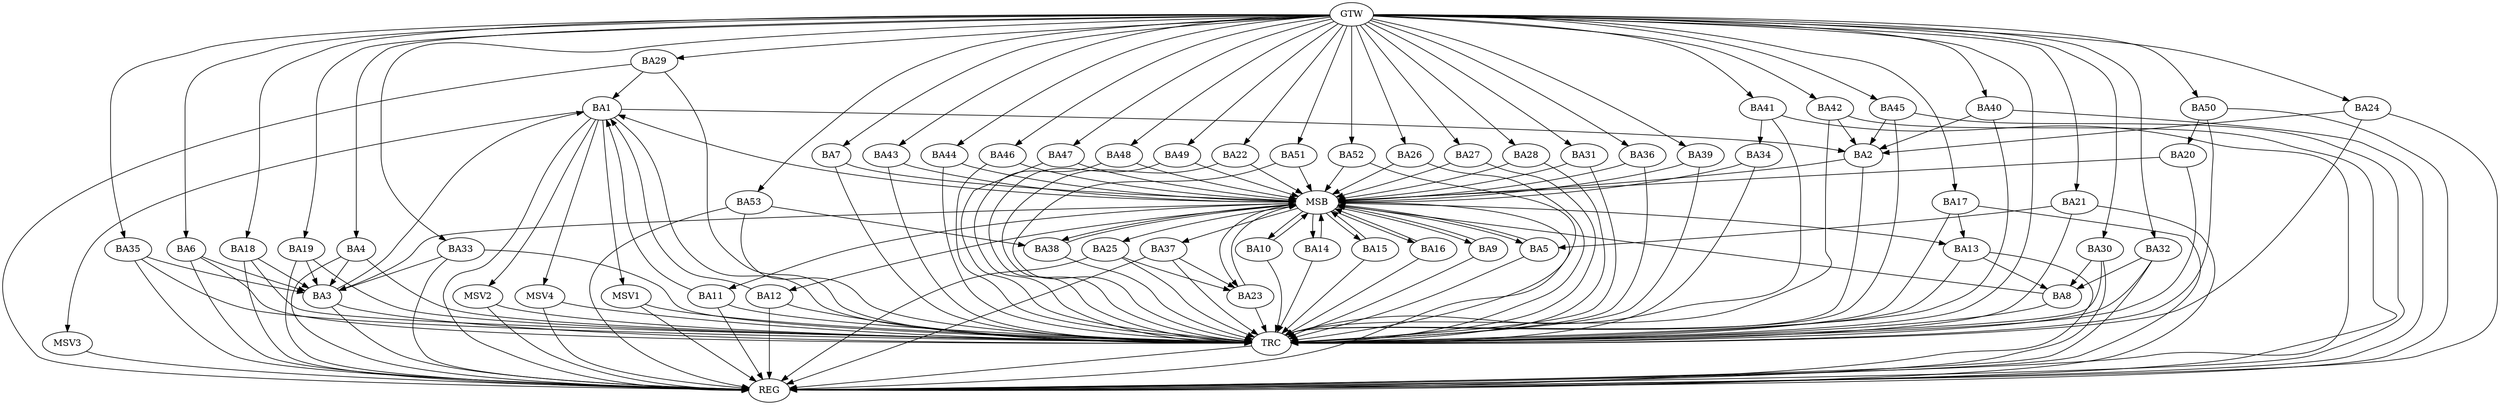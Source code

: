 strict digraph G {
  BA1 [ label="BA1" ];
  BA2 [ label="BA2" ];
  BA3 [ label="BA3" ];
  BA4 [ label="BA4" ];
  BA5 [ label="BA5" ];
  BA6 [ label="BA6" ];
  BA7 [ label="BA7" ];
  BA8 [ label="BA8" ];
  BA9 [ label="BA9" ];
  BA10 [ label="BA10" ];
  BA11 [ label="BA11" ];
  BA12 [ label="BA12" ];
  BA13 [ label="BA13" ];
  BA14 [ label="BA14" ];
  BA15 [ label="BA15" ];
  BA16 [ label="BA16" ];
  BA17 [ label="BA17" ];
  BA18 [ label="BA18" ];
  BA19 [ label="BA19" ];
  BA20 [ label="BA20" ];
  BA21 [ label="BA21" ];
  BA22 [ label="BA22" ];
  BA23 [ label="BA23" ];
  BA24 [ label="BA24" ];
  BA25 [ label="BA25" ];
  BA26 [ label="BA26" ];
  BA27 [ label="BA27" ];
  BA28 [ label="BA28" ];
  BA29 [ label="BA29" ];
  BA30 [ label="BA30" ];
  BA31 [ label="BA31" ];
  BA32 [ label="BA32" ];
  BA33 [ label="BA33" ];
  BA34 [ label="BA34" ];
  BA35 [ label="BA35" ];
  BA36 [ label="BA36" ];
  BA37 [ label="BA37" ];
  BA38 [ label="BA38" ];
  BA39 [ label="BA39" ];
  BA40 [ label="BA40" ];
  BA41 [ label="BA41" ];
  BA42 [ label="BA42" ];
  BA43 [ label="BA43" ];
  BA44 [ label="BA44" ];
  BA45 [ label="BA45" ];
  BA46 [ label="BA46" ];
  BA47 [ label="BA47" ];
  BA48 [ label="BA48" ];
  BA49 [ label="BA49" ];
  BA50 [ label="BA50" ];
  BA51 [ label="BA51" ];
  BA52 [ label="BA52" ];
  BA53 [ label="BA53" ];
  GTW [ label="GTW" ];
  REG [ label="REG" ];
  MSB [ label="MSB" ];
  TRC [ label="TRC" ];
  MSV1 [ label="MSV1" ];
  MSV2 [ label="MSV2" ];
  MSV3 [ label="MSV3" ];
  MSV4 [ label="MSV4" ];
  BA1 -> BA2;
  BA3 -> BA1;
  BA4 -> BA3;
  BA6 -> BA3;
  BA11 -> BA1;
  BA12 -> BA1;
  BA13 -> BA8;
  BA17 -> BA13;
  BA18 -> BA3;
  BA19 -> BA3;
  BA21 -> BA5;
  BA24 -> BA2;
  BA25 -> BA23;
  BA29 -> BA1;
  BA30 -> BA8;
  BA32 -> BA8;
  BA33 -> BA3;
  BA35 -> BA3;
  BA37 -> BA23;
  BA40 -> BA2;
  BA41 -> BA34;
  BA42 -> BA2;
  BA45 -> BA2;
  BA50 -> BA20;
  BA53 -> BA38;
  GTW -> BA4;
  GTW -> BA6;
  GTW -> BA7;
  GTW -> BA17;
  GTW -> BA18;
  GTW -> BA19;
  GTW -> BA21;
  GTW -> BA22;
  GTW -> BA24;
  GTW -> BA26;
  GTW -> BA27;
  GTW -> BA28;
  GTW -> BA29;
  GTW -> BA30;
  GTW -> BA31;
  GTW -> BA32;
  GTW -> BA33;
  GTW -> BA35;
  GTW -> BA36;
  GTW -> BA39;
  GTW -> BA40;
  GTW -> BA41;
  GTW -> BA42;
  GTW -> BA43;
  GTW -> BA44;
  GTW -> BA45;
  GTW -> BA46;
  GTW -> BA47;
  GTW -> BA48;
  GTW -> BA49;
  GTW -> BA50;
  GTW -> BA51;
  GTW -> BA52;
  GTW -> BA53;
  BA1 -> REG;
  BA3 -> REG;
  BA4 -> REG;
  BA6 -> REG;
  BA11 -> REG;
  BA12 -> REG;
  BA13 -> REG;
  BA17 -> REG;
  BA18 -> REG;
  BA19 -> REG;
  BA21 -> REG;
  BA24 -> REG;
  BA25 -> REG;
  BA29 -> REG;
  BA30 -> REG;
  BA32 -> REG;
  BA33 -> REG;
  BA35 -> REG;
  BA37 -> REG;
  BA40 -> REG;
  BA41 -> REG;
  BA42 -> REG;
  BA45 -> REG;
  BA50 -> REG;
  BA53 -> REG;
  BA2 -> MSB;
  MSB -> BA1;
  MSB -> REG;
  BA5 -> MSB;
  MSB -> BA3;
  BA7 -> MSB;
  BA8 -> MSB;
  BA9 -> MSB;
  MSB -> BA5;
  BA10 -> MSB;
  BA14 -> MSB;
  BA15 -> MSB;
  BA16 -> MSB;
  MSB -> BA12;
  BA20 -> MSB;
  BA22 -> MSB;
  BA23 -> MSB;
  MSB -> BA9;
  BA26 -> MSB;
  MSB -> BA25;
  BA27 -> MSB;
  MSB -> BA14;
  BA28 -> MSB;
  MSB -> BA11;
  BA31 -> MSB;
  BA34 -> MSB;
  BA36 -> MSB;
  MSB -> BA15;
  BA38 -> MSB;
  BA39 -> MSB;
  BA43 -> MSB;
  MSB -> BA37;
  BA44 -> MSB;
  BA46 -> MSB;
  MSB -> BA38;
  BA47 -> MSB;
  BA48 -> MSB;
  MSB -> BA16;
  BA49 -> MSB;
  MSB -> BA23;
  BA51 -> MSB;
  MSB -> BA13;
  BA52 -> MSB;
  MSB -> BA10;
  BA1 -> TRC;
  BA2 -> TRC;
  BA3 -> TRC;
  BA4 -> TRC;
  BA5 -> TRC;
  BA6 -> TRC;
  BA7 -> TRC;
  BA8 -> TRC;
  BA9 -> TRC;
  BA10 -> TRC;
  BA11 -> TRC;
  BA12 -> TRC;
  BA13 -> TRC;
  BA14 -> TRC;
  BA15 -> TRC;
  BA16 -> TRC;
  BA17 -> TRC;
  BA18 -> TRC;
  BA19 -> TRC;
  BA20 -> TRC;
  BA21 -> TRC;
  BA22 -> TRC;
  BA23 -> TRC;
  BA24 -> TRC;
  BA25 -> TRC;
  BA26 -> TRC;
  BA27 -> TRC;
  BA28 -> TRC;
  BA29 -> TRC;
  BA30 -> TRC;
  BA31 -> TRC;
  BA32 -> TRC;
  BA33 -> TRC;
  BA34 -> TRC;
  BA35 -> TRC;
  BA36 -> TRC;
  BA37 -> TRC;
  BA38 -> TRC;
  BA39 -> TRC;
  BA40 -> TRC;
  BA41 -> TRC;
  BA42 -> TRC;
  BA43 -> TRC;
  BA44 -> TRC;
  BA45 -> TRC;
  BA46 -> TRC;
  BA47 -> TRC;
  BA48 -> TRC;
  BA49 -> TRC;
  BA50 -> TRC;
  BA51 -> TRC;
  BA52 -> TRC;
  BA53 -> TRC;
  GTW -> TRC;
  TRC -> REG;
  BA1 -> MSV1;
  BA1 -> MSV2;
  BA1 -> MSV3;
  BA1 -> MSV4;
  MSV1 -> REG;
  MSV1 -> TRC;
  MSV2 -> REG;
  MSV2 -> TRC;
  MSV3 -> REG;
  MSV4 -> REG;
  MSV4 -> TRC;
}
